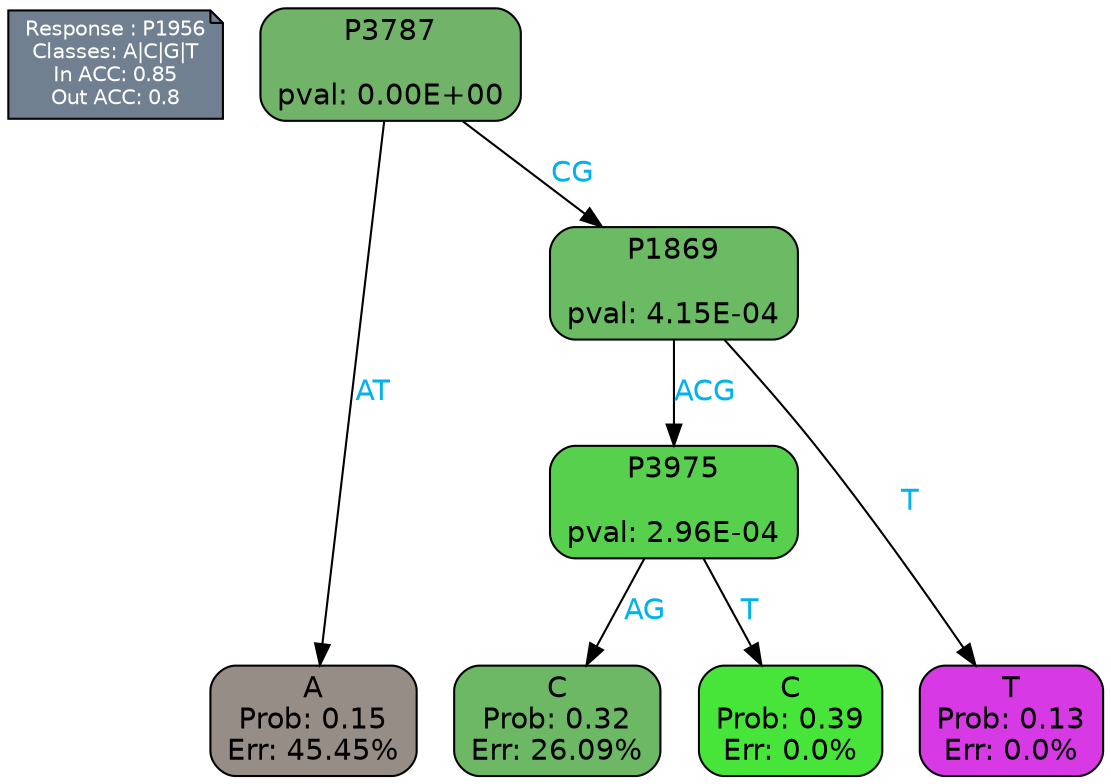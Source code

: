 digraph Tree {
node [shape=box, style="filled, rounded", color="black", fontname=helvetica] ;
graph [ranksep=equally, splines=polylines, bgcolor=transparent, dpi=600] ;
edge [fontname=helvetica] ;
LEGEND [label="Response : P1956
Classes: A|C|G|T
In ACC: 0.85
Out ACC: 0.8
",shape=note,align=left,style=filled,fillcolor="slategray",fontcolor="white",fontsize=10];1 [label="P3787

pval: 0.00E+00", fillcolor="#71b369"] ;
2 [label="A
Prob: 0.15
Err: 45.45%", fillcolor="#968d87"] ;
3 [label="P1869

pval: 4.15E-04", fillcolor="#6bba64"] ;
4 [label="P3975

pval: 2.96E-04", fillcolor="#57d04d"] ;
5 [label="C
Prob: 0.32
Err: 26.09%", fillcolor="#6cb865"] ;
6 [label="C
Prob: 0.39
Err: 0.0%", fillcolor="#47e539"] ;
7 [label="T
Prob: 0.13
Err: 0.0%", fillcolor="#d739e5"] ;
1 -> 2 [label="AT",fontcolor=deepskyblue2] ;
1 -> 3 [label="CG",fontcolor=deepskyblue2] ;
3 -> 4 [label="ACG",fontcolor=deepskyblue2] ;
3 -> 7 [label="T",fontcolor=deepskyblue2] ;
4 -> 5 [label="AG",fontcolor=deepskyblue2] ;
4 -> 6 [label="T",fontcolor=deepskyblue2] ;
{rank = same; 2;5;6;7;}{rank = same; LEGEND;1;}}